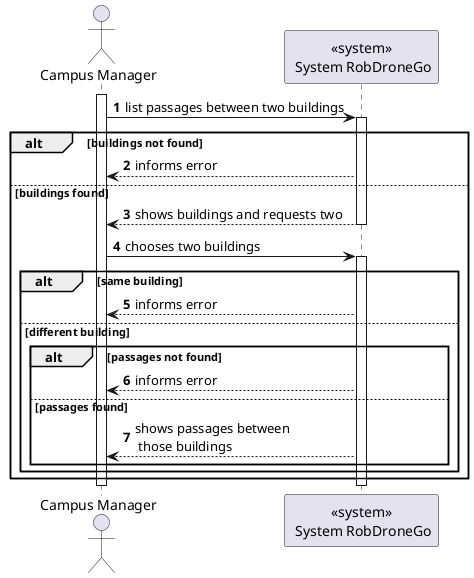 @startuml
autonumber

actor "Campus Manager" as usr

participant "<<system>>\n System RobDroneGo" as sys

activate usr
    usr -> sys : list passages between two buildings
    activate sys
    alt buildings not found
            sys --> usr : informs error
        else buildings found
            sys --> usr : shows buildings and requests two
        deactivate sys


    usr -> sys : chooses two buildings
    activate sys

    alt same building
        sys --> usr: informs error
    else different building

        alt passages not found
            sys --> usr: informs error
        else passages found
            sys --> usr: shows passages between\n those buildings
            end
        end
    end
    deactivate sys
deactivate usr

@enduml
